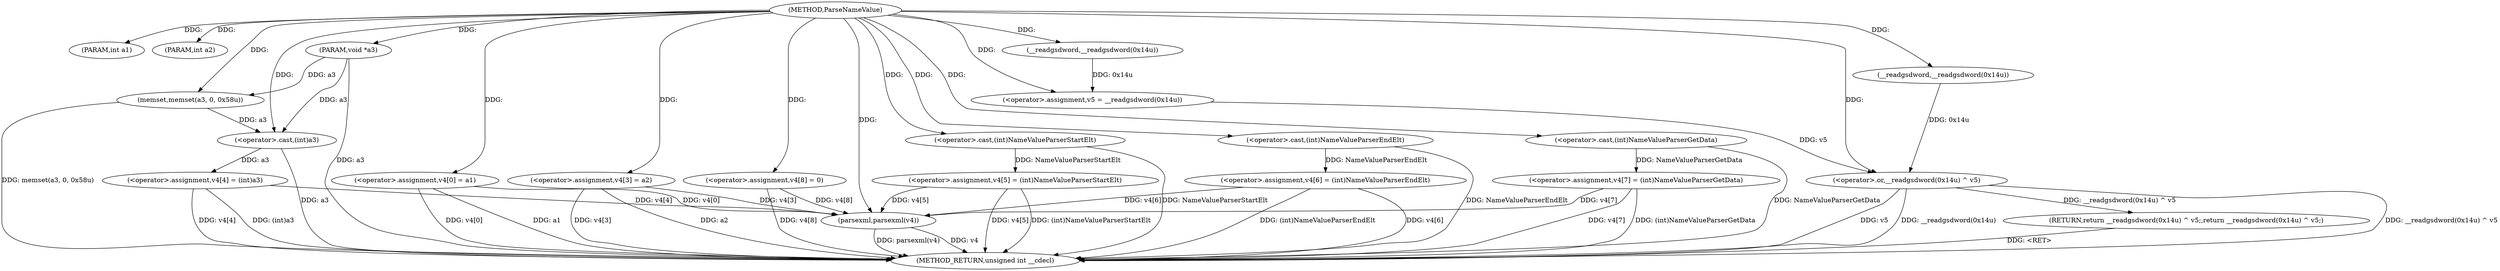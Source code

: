 digraph ParseNameValue {  
"1000103" [label = "(METHOD,ParseNameValue)" ]
"1000168" [label = "(METHOD_RETURN,unsigned int __cdecl)" ]
"1000104" [label = "(PARAM,int a1)" ]
"1000105" [label = "(PARAM,int a2)" ]
"1000106" [label = "(PARAM,void *a3)" ]
"1000110" [label = "(<operator>.assignment,v5 = __readgsdword(0x14u))" ]
"1000112" [label = "(__readgsdword,__readgsdword(0x14u))" ]
"1000114" [label = "(memset,memset(a3, 0, 0x58u))" ]
"1000118" [label = "(<operator>.assignment,v4[0] = a1)" ]
"1000123" [label = "(<operator>.assignment,v4[3] = a2)" ]
"1000128" [label = "(<operator>.assignment,v4[4] = (int)a3)" ]
"1000132" [label = "(<operator>.cast,(int)a3)" ]
"1000135" [label = "(<operator>.assignment,v4[5] = (int)NameValueParserStartElt)" ]
"1000139" [label = "(<operator>.cast,(int)NameValueParserStartElt)" ]
"1000142" [label = "(<operator>.assignment,v4[6] = (int)NameValueParserEndElt)" ]
"1000146" [label = "(<operator>.cast,(int)NameValueParserEndElt)" ]
"1000149" [label = "(<operator>.assignment,v4[7] = (int)NameValueParserGetData)" ]
"1000153" [label = "(<operator>.cast,(int)NameValueParserGetData)" ]
"1000156" [label = "(<operator>.assignment,v4[8] = 0)" ]
"1000161" [label = "(parsexml,parsexml(v4))" ]
"1000163" [label = "(RETURN,return __readgsdword(0x14u) ^ v5;,return __readgsdword(0x14u) ^ v5;)" ]
"1000164" [label = "(<operator>.or,__readgsdword(0x14u) ^ v5)" ]
"1000165" [label = "(__readgsdword,__readgsdword(0x14u))" ]
  "1000163" -> "1000168"  [ label = "DDG: <RET>"] 
  "1000123" -> "1000168"  [ label = "DDG: v4[3]"] 
  "1000156" -> "1000168"  [ label = "DDG: v4[8]"] 
  "1000132" -> "1000168"  [ label = "DDG: a3"] 
  "1000118" -> "1000168"  [ label = "DDG: v4[0]"] 
  "1000114" -> "1000168"  [ label = "DDG: memset(a3, 0, 0x58u)"] 
  "1000128" -> "1000168"  [ label = "DDG: v4[4]"] 
  "1000164" -> "1000168"  [ label = "DDG: __readgsdword(0x14u) ^ v5"] 
  "1000164" -> "1000168"  [ label = "DDG: v5"] 
  "1000135" -> "1000168"  [ label = "DDG: v4[5]"] 
  "1000161" -> "1000168"  [ label = "DDG: parsexml(v4)"] 
  "1000142" -> "1000168"  [ label = "DDG: v4[6]"] 
  "1000123" -> "1000168"  [ label = "DDG: a2"] 
  "1000135" -> "1000168"  [ label = "DDG: (int)NameValueParserStartElt"] 
  "1000118" -> "1000168"  [ label = "DDG: a1"] 
  "1000149" -> "1000168"  [ label = "DDG: (int)NameValueParserGetData"] 
  "1000149" -> "1000168"  [ label = "DDG: v4[7]"] 
  "1000146" -> "1000168"  [ label = "DDG: NameValueParserEndElt"] 
  "1000153" -> "1000168"  [ label = "DDG: NameValueParserGetData"] 
  "1000139" -> "1000168"  [ label = "DDG: NameValueParserStartElt"] 
  "1000142" -> "1000168"  [ label = "DDG: (int)NameValueParserEndElt"] 
  "1000164" -> "1000168"  [ label = "DDG: __readgsdword(0x14u)"] 
  "1000161" -> "1000168"  [ label = "DDG: v4"] 
  "1000106" -> "1000168"  [ label = "DDG: a3"] 
  "1000128" -> "1000168"  [ label = "DDG: (int)a3"] 
  "1000103" -> "1000104"  [ label = "DDG: "] 
  "1000103" -> "1000105"  [ label = "DDG: "] 
  "1000103" -> "1000106"  [ label = "DDG: "] 
  "1000112" -> "1000110"  [ label = "DDG: 0x14u"] 
  "1000103" -> "1000110"  [ label = "DDG: "] 
  "1000103" -> "1000112"  [ label = "DDG: "] 
  "1000106" -> "1000114"  [ label = "DDG: a3"] 
  "1000103" -> "1000114"  [ label = "DDG: "] 
  "1000103" -> "1000118"  [ label = "DDG: "] 
  "1000103" -> "1000123"  [ label = "DDG: "] 
  "1000132" -> "1000128"  [ label = "DDG: a3"] 
  "1000114" -> "1000132"  [ label = "DDG: a3"] 
  "1000106" -> "1000132"  [ label = "DDG: a3"] 
  "1000103" -> "1000132"  [ label = "DDG: "] 
  "1000139" -> "1000135"  [ label = "DDG: NameValueParserStartElt"] 
  "1000103" -> "1000139"  [ label = "DDG: "] 
  "1000146" -> "1000142"  [ label = "DDG: NameValueParserEndElt"] 
  "1000103" -> "1000146"  [ label = "DDG: "] 
  "1000153" -> "1000149"  [ label = "DDG: NameValueParserGetData"] 
  "1000103" -> "1000153"  [ label = "DDG: "] 
  "1000103" -> "1000156"  [ label = "DDG: "] 
  "1000123" -> "1000161"  [ label = "DDG: v4[3]"] 
  "1000156" -> "1000161"  [ label = "DDG: v4[8]"] 
  "1000118" -> "1000161"  [ label = "DDG: v4[0]"] 
  "1000149" -> "1000161"  [ label = "DDG: v4[7]"] 
  "1000128" -> "1000161"  [ label = "DDG: v4[4]"] 
  "1000135" -> "1000161"  [ label = "DDG: v4[5]"] 
  "1000142" -> "1000161"  [ label = "DDG: v4[6]"] 
  "1000103" -> "1000161"  [ label = "DDG: "] 
  "1000164" -> "1000163"  [ label = "DDG: __readgsdword(0x14u) ^ v5"] 
  "1000165" -> "1000164"  [ label = "DDG: 0x14u"] 
  "1000103" -> "1000165"  [ label = "DDG: "] 
  "1000110" -> "1000164"  [ label = "DDG: v5"] 
  "1000103" -> "1000164"  [ label = "DDG: "] 
}
